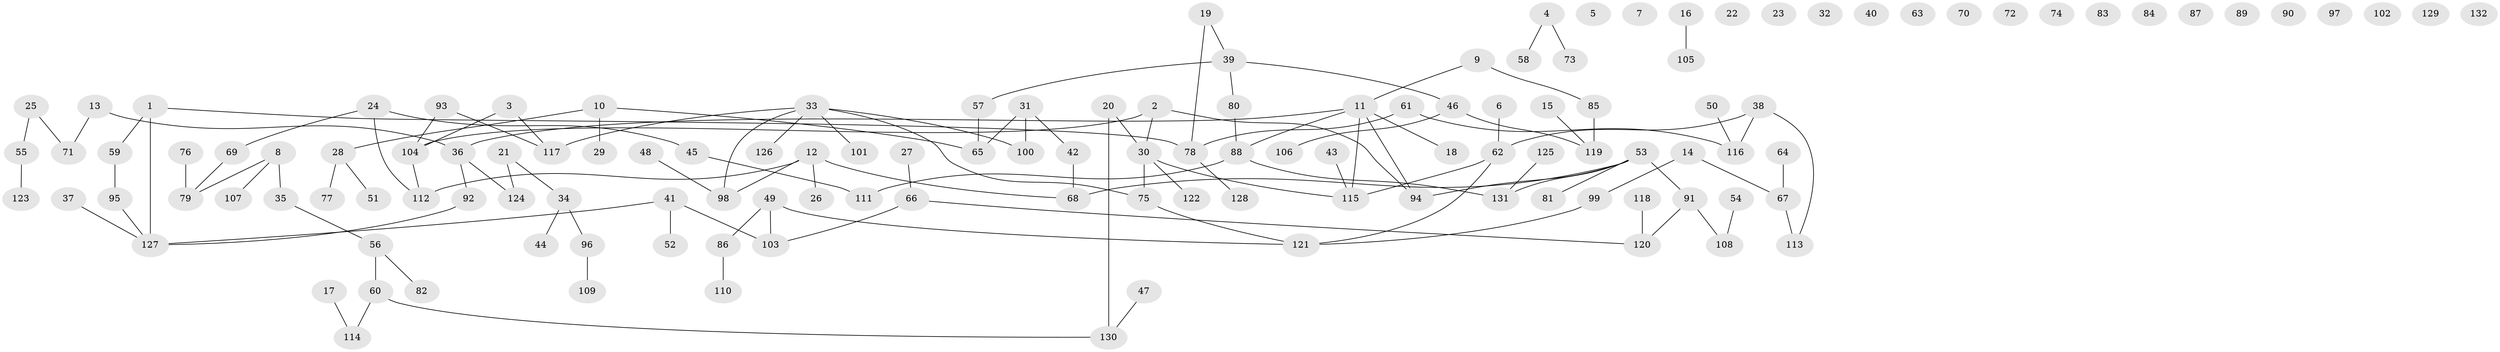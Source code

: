 // coarse degree distribution, {0: 0.30303030303030304, 1: 0.3333333333333333, 2: 0.18181818181818182, 3: 0.045454545454545456, 4: 0.06060606060606061, 5: 0.030303030303030304, 6: 0.015151515151515152, 13: 0.015151515151515152, 8: 0.015151515151515152}
// Generated by graph-tools (version 1.1) at 2025/43/03/04/25 21:43:43]
// undirected, 132 vertices, 128 edges
graph export_dot {
graph [start="1"]
  node [color=gray90,style=filled];
  1;
  2;
  3;
  4;
  5;
  6;
  7;
  8;
  9;
  10;
  11;
  12;
  13;
  14;
  15;
  16;
  17;
  18;
  19;
  20;
  21;
  22;
  23;
  24;
  25;
  26;
  27;
  28;
  29;
  30;
  31;
  32;
  33;
  34;
  35;
  36;
  37;
  38;
  39;
  40;
  41;
  42;
  43;
  44;
  45;
  46;
  47;
  48;
  49;
  50;
  51;
  52;
  53;
  54;
  55;
  56;
  57;
  58;
  59;
  60;
  61;
  62;
  63;
  64;
  65;
  66;
  67;
  68;
  69;
  70;
  71;
  72;
  73;
  74;
  75;
  76;
  77;
  78;
  79;
  80;
  81;
  82;
  83;
  84;
  85;
  86;
  87;
  88;
  89;
  90;
  91;
  92;
  93;
  94;
  95;
  96;
  97;
  98;
  99;
  100;
  101;
  102;
  103;
  104;
  105;
  106;
  107;
  108;
  109;
  110;
  111;
  112;
  113;
  114;
  115;
  116;
  117;
  118;
  119;
  120;
  121;
  122;
  123;
  124;
  125;
  126;
  127;
  128;
  129;
  130;
  131;
  132;
  1 -- 59;
  1 -- 78;
  1 -- 127;
  2 -- 30;
  2 -- 94;
  2 -- 104;
  3 -- 104;
  3 -- 117;
  4 -- 58;
  4 -- 73;
  6 -- 62;
  8 -- 35;
  8 -- 79;
  8 -- 107;
  9 -- 11;
  9 -- 85;
  10 -- 28;
  10 -- 29;
  10 -- 65;
  11 -- 18;
  11 -- 36;
  11 -- 88;
  11 -- 94;
  11 -- 115;
  12 -- 26;
  12 -- 68;
  12 -- 98;
  12 -- 112;
  13 -- 36;
  13 -- 71;
  14 -- 67;
  14 -- 99;
  15 -- 119;
  16 -- 105;
  17 -- 114;
  19 -- 39;
  19 -- 78;
  20 -- 30;
  20 -- 130;
  21 -- 34;
  21 -- 124;
  24 -- 45;
  24 -- 69;
  24 -- 112;
  25 -- 55;
  25 -- 71;
  27 -- 66;
  28 -- 51;
  28 -- 77;
  30 -- 75;
  30 -- 115;
  30 -- 122;
  31 -- 42;
  31 -- 65;
  31 -- 100;
  33 -- 75;
  33 -- 98;
  33 -- 100;
  33 -- 101;
  33 -- 117;
  33 -- 126;
  34 -- 44;
  34 -- 96;
  35 -- 56;
  36 -- 92;
  36 -- 124;
  37 -- 127;
  38 -- 62;
  38 -- 113;
  38 -- 116;
  39 -- 46;
  39 -- 57;
  39 -- 80;
  41 -- 52;
  41 -- 103;
  41 -- 127;
  42 -- 68;
  43 -- 115;
  45 -- 111;
  46 -- 106;
  46 -- 119;
  47 -- 130;
  48 -- 98;
  49 -- 86;
  49 -- 103;
  49 -- 121;
  50 -- 116;
  53 -- 68;
  53 -- 81;
  53 -- 91;
  53 -- 94;
  53 -- 131;
  54 -- 108;
  55 -- 123;
  56 -- 60;
  56 -- 82;
  57 -- 65;
  59 -- 95;
  60 -- 114;
  60 -- 130;
  61 -- 78;
  61 -- 116;
  62 -- 115;
  62 -- 121;
  64 -- 67;
  66 -- 103;
  66 -- 120;
  67 -- 113;
  69 -- 79;
  75 -- 121;
  76 -- 79;
  78 -- 128;
  80 -- 88;
  85 -- 119;
  86 -- 110;
  88 -- 111;
  88 -- 131;
  91 -- 108;
  91 -- 120;
  92 -- 127;
  93 -- 104;
  93 -- 117;
  95 -- 127;
  96 -- 109;
  99 -- 121;
  104 -- 112;
  118 -- 120;
  125 -- 131;
}
